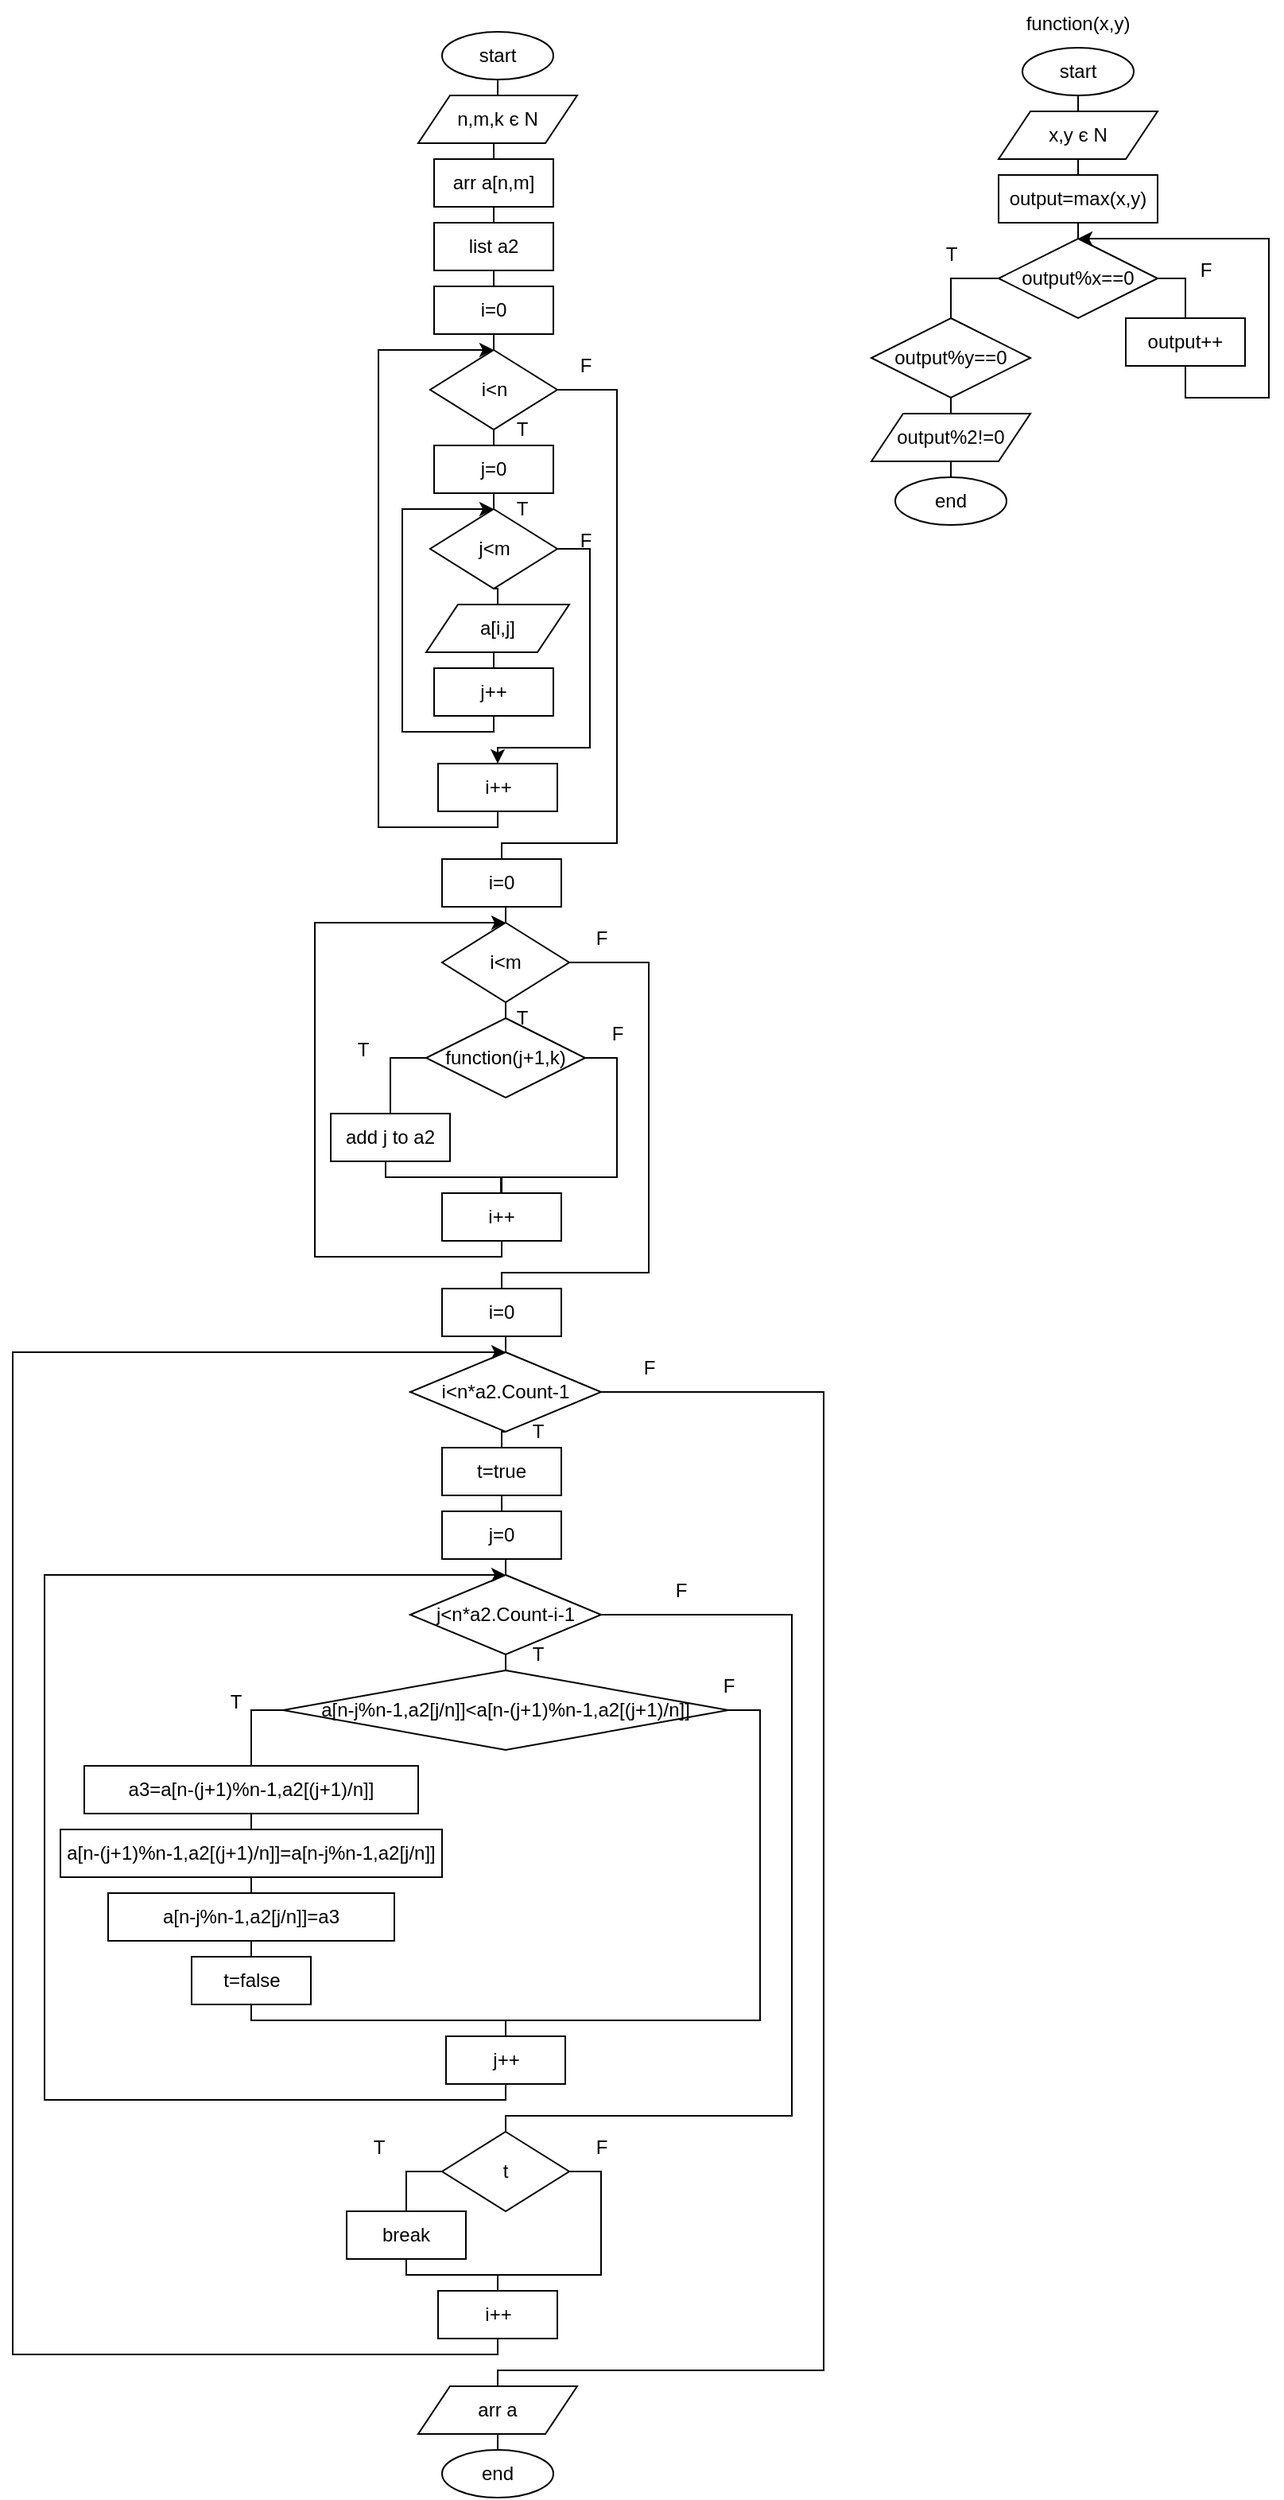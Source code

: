 <mxfile version="15.9.1"><diagram id="kc30q-8rPsGW13RaTmUt" name="Page-1"><mxGraphModel dx="1517" dy="408" grid="1" gridSize="10" guides="1" tooltips="1" connect="1" arrows="1" fold="1" page="1" pageScale="1" pageWidth="827" pageHeight="1169" math="0" shadow="0"><root><mxCell id="0"/><mxCell id="1" parent="0"/><mxCell id="_CkCkjGDLG_kZCANL_rl-5" style="edgeStyle=orthogonalEdgeStyle;rounded=0;orthogonalLoop=1;jettySize=auto;html=1;exitX=0.5;exitY=1;exitDx=0;exitDy=0;entryX=0.5;entryY=0;entryDx=0;entryDy=0;endArrow=none;endFill=0;" edge="1" parent="1" source="_CkCkjGDLG_kZCANL_rl-1" target="_CkCkjGDLG_kZCANL_rl-4"><mxGeometry relative="1" as="geometry"/></mxCell><mxCell id="_CkCkjGDLG_kZCANL_rl-1" value="start" style="ellipse;whiteSpace=wrap;html=1;" vertex="1" parent="1"><mxGeometry x="200" y="20" width="70" height="30" as="geometry"/></mxCell><mxCell id="_CkCkjGDLG_kZCANL_rl-8" style="edgeStyle=orthogonalEdgeStyle;rounded=0;orthogonalLoop=1;jettySize=auto;html=1;exitX=0.5;exitY=1;exitDx=0;exitDy=0;entryX=0.5;entryY=0;entryDx=0;entryDy=0;endArrow=none;endFill=0;" edge="1" parent="1" source="_CkCkjGDLG_kZCANL_rl-4" target="_CkCkjGDLG_kZCANL_rl-6"><mxGeometry relative="1" as="geometry"/></mxCell><mxCell id="_CkCkjGDLG_kZCANL_rl-4" value="n,m,k є N" style="shape=parallelogram;perimeter=parallelogramPerimeter;whiteSpace=wrap;html=1;fixedSize=1;" vertex="1" parent="1"><mxGeometry x="185" y="60" width="100" height="30" as="geometry"/></mxCell><mxCell id="_CkCkjGDLG_kZCANL_rl-9" style="edgeStyle=orthogonalEdgeStyle;rounded=0;orthogonalLoop=1;jettySize=auto;html=1;exitX=0.5;exitY=1;exitDx=0;exitDy=0;entryX=0.5;entryY=0;entryDx=0;entryDy=0;endArrow=none;endFill=0;" edge="1" parent="1" source="_CkCkjGDLG_kZCANL_rl-6" target="_CkCkjGDLG_kZCANL_rl-7"><mxGeometry relative="1" as="geometry"/></mxCell><mxCell id="_CkCkjGDLG_kZCANL_rl-6" value="arr a[n,m]" style="rounded=0;whiteSpace=wrap;html=1;" vertex="1" parent="1"><mxGeometry x="195" y="100" width="75" height="30" as="geometry"/></mxCell><mxCell id="_CkCkjGDLG_kZCANL_rl-14" style="edgeStyle=orthogonalEdgeStyle;rounded=0;orthogonalLoop=1;jettySize=auto;html=1;exitX=0.5;exitY=1;exitDx=0;exitDy=0;entryX=0.5;entryY=0;entryDx=0;entryDy=0;endArrow=none;endFill=0;" edge="1" parent="1" source="_CkCkjGDLG_kZCANL_rl-7" target="_CkCkjGDLG_kZCANL_rl-11"><mxGeometry relative="1" as="geometry"/></mxCell><mxCell id="_CkCkjGDLG_kZCANL_rl-7" value="list a2" style="rounded=0;whiteSpace=wrap;html=1;" vertex="1" parent="1"><mxGeometry x="195" y="140" width="75" height="30" as="geometry"/></mxCell><mxCell id="_CkCkjGDLG_kZCANL_rl-16" style="edgeStyle=orthogonalEdgeStyle;rounded=0;orthogonalLoop=1;jettySize=auto;html=1;exitX=0.5;exitY=1;exitDx=0;exitDy=0;entryX=0.5;entryY=0;entryDx=0;entryDy=0;endArrow=none;endFill=0;" edge="1" parent="1" source="_CkCkjGDLG_kZCANL_rl-10" target="_CkCkjGDLG_kZCANL_rl-13"><mxGeometry relative="1" as="geometry"/></mxCell><mxCell id="_CkCkjGDLG_kZCANL_rl-29" style="edgeStyle=orthogonalEdgeStyle;rounded=0;orthogonalLoop=1;jettySize=auto;html=1;exitX=1;exitY=0.5;exitDx=0;exitDy=0;entryX=0.5;entryY=0;entryDx=0;entryDy=0;endArrow=none;endFill=0;" edge="1" parent="1" source="_CkCkjGDLG_kZCANL_rl-10" target="_CkCkjGDLG_kZCANL_rl-28"><mxGeometry relative="1" as="geometry"><Array as="points"><mxPoint x="310" y="245"/><mxPoint x="310" y="530"/><mxPoint x="238" y="530"/></Array></mxGeometry></mxCell><mxCell id="_CkCkjGDLG_kZCANL_rl-10" value="i&amp;lt;n" style="rhombus;whiteSpace=wrap;html=1;" vertex="1" parent="1"><mxGeometry x="192.5" y="220" width="80" height="50" as="geometry"/></mxCell><mxCell id="_CkCkjGDLG_kZCANL_rl-15" style="edgeStyle=orthogonalEdgeStyle;rounded=0;orthogonalLoop=1;jettySize=auto;html=1;exitX=0.5;exitY=1;exitDx=0;exitDy=0;entryX=0.5;entryY=0;entryDx=0;entryDy=0;endArrow=none;endFill=0;" edge="1" parent="1" source="_CkCkjGDLG_kZCANL_rl-11" target="_CkCkjGDLG_kZCANL_rl-10"><mxGeometry relative="1" as="geometry"/></mxCell><mxCell id="_CkCkjGDLG_kZCANL_rl-11" value="i=0" style="rounded=0;whiteSpace=wrap;html=1;" vertex="1" parent="1"><mxGeometry x="195" y="180" width="75" height="30" as="geometry"/></mxCell><mxCell id="_CkCkjGDLG_kZCANL_rl-19" style="edgeStyle=orthogonalEdgeStyle;rounded=0;orthogonalLoop=1;jettySize=auto;html=1;exitX=0.5;exitY=1;exitDx=0;exitDy=0;entryX=0.5;entryY=0;entryDx=0;entryDy=0;endArrow=none;endFill=0;" edge="1" parent="1" source="_CkCkjGDLG_kZCANL_rl-12" target="_CkCkjGDLG_kZCANL_rl-18"><mxGeometry relative="1" as="geometry"/></mxCell><mxCell id="_CkCkjGDLG_kZCANL_rl-25" style="edgeStyle=orthogonalEdgeStyle;rounded=0;orthogonalLoop=1;jettySize=auto;html=1;exitX=1;exitY=0.5;exitDx=0;exitDy=0;entryX=0.5;entryY=0;entryDx=0;entryDy=0;endArrow=classic;endFill=1;" edge="1" parent="1" source="_CkCkjGDLG_kZCANL_rl-12" target="_CkCkjGDLG_kZCANL_rl-24"><mxGeometry relative="1" as="geometry"><Array as="points"><mxPoint x="293" y="345"/><mxPoint x="293" y="470"/><mxPoint x="235" y="470"/></Array></mxGeometry></mxCell><mxCell id="_CkCkjGDLG_kZCANL_rl-12" value="j&amp;lt;m" style="rhombus;whiteSpace=wrap;html=1;" vertex="1" parent="1"><mxGeometry x="192.5" y="320" width="80" height="50" as="geometry"/></mxCell><mxCell id="_CkCkjGDLG_kZCANL_rl-17" style="edgeStyle=orthogonalEdgeStyle;rounded=0;orthogonalLoop=1;jettySize=auto;html=1;exitX=0.5;exitY=1;exitDx=0;exitDy=0;entryX=0.5;entryY=0;entryDx=0;entryDy=0;endArrow=none;endFill=0;" edge="1" parent="1" source="_CkCkjGDLG_kZCANL_rl-13" target="_CkCkjGDLG_kZCANL_rl-12"><mxGeometry relative="1" as="geometry"/></mxCell><mxCell id="_CkCkjGDLG_kZCANL_rl-13" value="j=0" style="rounded=0;whiteSpace=wrap;html=1;" vertex="1" parent="1"><mxGeometry x="195" y="280" width="75" height="30" as="geometry"/></mxCell><mxCell id="_CkCkjGDLG_kZCANL_rl-21" style="edgeStyle=orthogonalEdgeStyle;rounded=0;orthogonalLoop=1;jettySize=auto;html=1;exitX=0.5;exitY=1;exitDx=0;exitDy=0;entryX=0.5;entryY=0;entryDx=0;entryDy=0;endArrow=none;endFill=0;" edge="1" parent="1" source="_CkCkjGDLG_kZCANL_rl-18" target="_CkCkjGDLG_kZCANL_rl-20"><mxGeometry relative="1" as="geometry"/></mxCell><mxCell id="_CkCkjGDLG_kZCANL_rl-18" value="a[i,j]" style="shape=parallelogram;perimeter=parallelogramPerimeter;whiteSpace=wrap;html=1;fixedSize=1;" vertex="1" parent="1"><mxGeometry x="190" y="380" width="90" height="30" as="geometry"/></mxCell><mxCell id="_CkCkjGDLG_kZCANL_rl-23" style="edgeStyle=orthogonalEdgeStyle;rounded=0;orthogonalLoop=1;jettySize=auto;html=1;exitX=0.5;exitY=1;exitDx=0;exitDy=0;entryX=0.5;entryY=0;entryDx=0;entryDy=0;endArrow=classic;endFill=1;" edge="1" parent="1" source="_CkCkjGDLG_kZCANL_rl-20" target="_CkCkjGDLG_kZCANL_rl-12"><mxGeometry relative="1" as="geometry"><Array as="points"><mxPoint x="233" y="460"/><mxPoint x="175" y="460"/><mxPoint x="175" y="320"/></Array></mxGeometry></mxCell><mxCell id="_CkCkjGDLG_kZCANL_rl-20" value="j++" style="rounded=0;whiteSpace=wrap;html=1;" vertex="1" parent="1"><mxGeometry x="195" y="420" width="75" height="30" as="geometry"/></mxCell><mxCell id="_CkCkjGDLG_kZCANL_rl-26" style="edgeStyle=orthogonalEdgeStyle;rounded=0;orthogonalLoop=1;jettySize=auto;html=1;exitX=0.5;exitY=1;exitDx=0;exitDy=0;entryX=0.5;entryY=0;entryDx=0;entryDy=0;endArrow=classic;endFill=1;" edge="1" parent="1" source="_CkCkjGDLG_kZCANL_rl-24" target="_CkCkjGDLG_kZCANL_rl-10"><mxGeometry relative="1" as="geometry"><Array as="points"><mxPoint x="235" y="520"/><mxPoint x="160" y="520"/><mxPoint x="160" y="220"/></Array></mxGeometry></mxCell><mxCell id="_CkCkjGDLG_kZCANL_rl-24" value="i++" style="rounded=0;whiteSpace=wrap;html=1;" vertex="1" parent="1"><mxGeometry x="197.5" y="480" width="75" height="30" as="geometry"/></mxCell><mxCell id="_CkCkjGDLG_kZCANL_rl-36" style="edgeStyle=orthogonalEdgeStyle;rounded=0;orthogonalLoop=1;jettySize=auto;html=1;exitX=0.5;exitY=1;exitDx=0;exitDy=0;entryX=0.5;entryY=0;entryDx=0;entryDy=0;endArrow=none;endFill=0;" edge="1" parent="1" source="_CkCkjGDLG_kZCANL_rl-27" target="_CkCkjGDLG_kZCANL_rl-31"><mxGeometry relative="1" as="geometry"/></mxCell><mxCell id="_CkCkjGDLG_kZCANL_rl-41" style="edgeStyle=orthogonalEdgeStyle;rounded=0;orthogonalLoop=1;jettySize=auto;html=1;exitX=1;exitY=0.5;exitDx=0;exitDy=0;entryX=0.5;entryY=0;entryDx=0;entryDy=0;endArrow=none;endFill=0;" edge="1" parent="1" source="_CkCkjGDLG_kZCANL_rl-27" target="_CkCkjGDLG_kZCANL_rl-35"><mxGeometry relative="1" as="geometry"><Array as="points"><mxPoint x="330" y="605"/><mxPoint x="330" y="800"/><mxPoint x="238" y="800"/></Array></mxGeometry></mxCell><mxCell id="_CkCkjGDLG_kZCANL_rl-27" value="i&amp;lt;m" style="rhombus;whiteSpace=wrap;html=1;" vertex="1" parent="1"><mxGeometry x="200" y="580" width="80" height="50" as="geometry"/></mxCell><mxCell id="_CkCkjGDLG_kZCANL_rl-30" style="edgeStyle=orthogonalEdgeStyle;rounded=0;orthogonalLoop=1;jettySize=auto;html=1;exitX=0.5;exitY=1;exitDx=0;exitDy=0;entryX=0.5;entryY=0;entryDx=0;entryDy=0;endArrow=none;endFill=0;" edge="1" parent="1" source="_CkCkjGDLG_kZCANL_rl-28" target="_CkCkjGDLG_kZCANL_rl-27"><mxGeometry relative="1" as="geometry"/></mxCell><mxCell id="_CkCkjGDLG_kZCANL_rl-28" value="i=0" style="rounded=0;whiteSpace=wrap;html=1;" vertex="1" parent="1"><mxGeometry x="200" y="540" width="75" height="30" as="geometry"/></mxCell><mxCell id="_CkCkjGDLG_kZCANL_rl-37" style="edgeStyle=orthogonalEdgeStyle;rounded=0;orthogonalLoop=1;jettySize=auto;html=1;exitX=0;exitY=0.5;exitDx=0;exitDy=0;entryX=0.5;entryY=0;entryDx=0;entryDy=0;endArrow=none;endFill=0;" edge="1" parent="1" source="_CkCkjGDLG_kZCANL_rl-31" target="_CkCkjGDLG_kZCANL_rl-32"><mxGeometry relative="1" as="geometry"/></mxCell><mxCell id="_CkCkjGDLG_kZCANL_rl-38" style="edgeStyle=orthogonalEdgeStyle;rounded=0;orthogonalLoop=1;jettySize=auto;html=1;exitX=1;exitY=0.5;exitDx=0;exitDy=0;entryX=0.5;entryY=0;entryDx=0;entryDy=0;endArrow=none;endFill=0;" edge="1" parent="1" source="_CkCkjGDLG_kZCANL_rl-31" target="_CkCkjGDLG_kZCANL_rl-33"><mxGeometry relative="1" as="geometry"><Array as="points"><mxPoint x="310" y="665"/><mxPoint x="310" y="740"/><mxPoint x="238" y="740"/></Array></mxGeometry></mxCell><mxCell id="_CkCkjGDLG_kZCANL_rl-31" value="function(j+1,k)" style="rhombus;whiteSpace=wrap;html=1;" vertex="1" parent="1"><mxGeometry x="190" y="640" width="100" height="50" as="geometry"/></mxCell><mxCell id="_CkCkjGDLG_kZCANL_rl-39" style="edgeStyle=orthogonalEdgeStyle;rounded=0;orthogonalLoop=1;jettySize=auto;html=1;exitX=0.5;exitY=1;exitDx=0;exitDy=0;endArrow=none;endFill=0;" edge="1" parent="1"><mxGeometry relative="1" as="geometry"><mxPoint x="237" y="750" as="targetPoint"/><mxPoint x="164.5" y="730" as="sourcePoint"/><Array as="points"><mxPoint x="164" y="740"/><mxPoint x="237" y="740"/></Array></mxGeometry></mxCell><mxCell id="_CkCkjGDLG_kZCANL_rl-32" value="add j to a2" style="rounded=0;whiteSpace=wrap;html=1;" vertex="1" parent="1"><mxGeometry x="130" y="700" width="75" height="30" as="geometry"/></mxCell><mxCell id="_CkCkjGDLG_kZCANL_rl-40" style="edgeStyle=orthogonalEdgeStyle;rounded=0;orthogonalLoop=1;jettySize=auto;html=1;exitX=0.5;exitY=1;exitDx=0;exitDy=0;entryX=0.5;entryY=0;entryDx=0;entryDy=0;endArrow=classic;endFill=1;" edge="1" parent="1" source="_CkCkjGDLG_kZCANL_rl-33" target="_CkCkjGDLG_kZCANL_rl-27"><mxGeometry relative="1" as="geometry"><Array as="points"><mxPoint x="238" y="790"/><mxPoint x="120" y="790"/><mxPoint x="120" y="580"/></Array></mxGeometry></mxCell><mxCell id="_CkCkjGDLG_kZCANL_rl-33" value="i++" style="rounded=0;whiteSpace=wrap;html=1;" vertex="1" parent="1"><mxGeometry x="200" y="750" width="75" height="30" as="geometry"/></mxCell><mxCell id="_CkCkjGDLG_kZCANL_rl-44" style="edgeStyle=orthogonalEdgeStyle;rounded=0;orthogonalLoop=1;jettySize=auto;html=1;exitX=0.5;exitY=1;exitDx=0;exitDy=0;entryX=0.5;entryY=0;entryDx=0;entryDy=0;endArrow=none;endFill=0;" edge="1" parent="1" source="_CkCkjGDLG_kZCANL_rl-34" target="_CkCkjGDLG_kZCANL_rl-43"><mxGeometry relative="1" as="geometry"/></mxCell><mxCell id="_CkCkjGDLG_kZCANL_rl-34" value="i&amp;lt;n*a2.Count-1" style="rhombus;whiteSpace=wrap;html=1;" vertex="1" parent="1"><mxGeometry x="180" y="850" width="120" height="50" as="geometry"/></mxCell><mxCell id="_CkCkjGDLG_kZCANL_rl-42" style="edgeStyle=orthogonalEdgeStyle;rounded=0;orthogonalLoop=1;jettySize=auto;html=1;exitX=0.5;exitY=1;exitDx=0;exitDy=0;entryX=0.5;entryY=0;entryDx=0;entryDy=0;endArrow=none;endFill=0;" edge="1" parent="1" source="_CkCkjGDLG_kZCANL_rl-35" target="_CkCkjGDLG_kZCANL_rl-34"><mxGeometry relative="1" as="geometry"/></mxCell><mxCell id="_CkCkjGDLG_kZCANL_rl-35" value="i=0" style="rounded=0;whiteSpace=wrap;html=1;" vertex="1" parent="1"><mxGeometry x="200" y="810" width="75" height="30" as="geometry"/></mxCell><mxCell id="_CkCkjGDLG_kZCANL_rl-48" style="edgeStyle=orthogonalEdgeStyle;rounded=0;orthogonalLoop=1;jettySize=auto;html=1;exitX=0.5;exitY=1;exitDx=0;exitDy=0;entryX=0.5;entryY=0;entryDx=0;entryDy=0;endArrow=none;endFill=0;" edge="1" parent="1" source="_CkCkjGDLG_kZCANL_rl-43" target="_CkCkjGDLG_kZCANL_rl-46"><mxGeometry relative="1" as="geometry"/></mxCell><mxCell id="_CkCkjGDLG_kZCANL_rl-43" value="t=true" style="rounded=0;whiteSpace=wrap;html=1;" vertex="1" parent="1"><mxGeometry x="200" y="910" width="75" height="30" as="geometry"/></mxCell><mxCell id="_CkCkjGDLG_kZCANL_rl-63" style="edgeStyle=orthogonalEdgeStyle;rounded=0;orthogonalLoop=1;jettySize=auto;html=1;exitX=0.5;exitY=1;exitDx=0;exitDy=0;entryX=0.5;entryY=0;entryDx=0;entryDy=0;fontColor=#000000;endArrow=none;endFill=0;" edge="1" parent="1" source="_CkCkjGDLG_kZCANL_rl-45" target="_CkCkjGDLG_kZCANL_rl-49"><mxGeometry relative="1" as="geometry"/></mxCell><mxCell id="_CkCkjGDLG_kZCANL_rl-65" style="edgeStyle=orthogonalEdgeStyle;rounded=0;orthogonalLoop=1;jettySize=auto;html=1;exitX=1;exitY=0.5;exitDx=0;exitDy=0;entryX=0.5;entryY=0;entryDx=0;entryDy=0;fontColor=#000000;endArrow=none;endFill=0;" edge="1" parent="1" source="_CkCkjGDLG_kZCANL_rl-45" target="_CkCkjGDLG_kZCANL_rl-58"><mxGeometry relative="1" as="geometry"><Array as="points"><mxPoint x="420" y="1015"/><mxPoint x="420" y="1330"/><mxPoint x="240" y="1330"/></Array></mxGeometry></mxCell><mxCell id="_CkCkjGDLG_kZCANL_rl-45" value="j&amp;lt;n*a2.Count-i-1" style="rhombus;whiteSpace=wrap;html=1;" vertex="1" parent="1"><mxGeometry x="180" y="990" width="120" height="50" as="geometry"/></mxCell><mxCell id="_CkCkjGDLG_kZCANL_rl-47" style="edgeStyle=orthogonalEdgeStyle;rounded=0;orthogonalLoop=1;jettySize=auto;html=1;exitX=0.5;exitY=1;exitDx=0;exitDy=0;entryX=0.5;entryY=0;entryDx=0;entryDy=0;endArrow=none;endFill=0;" edge="1" parent="1" source="_CkCkjGDLG_kZCANL_rl-46" target="_CkCkjGDLG_kZCANL_rl-45"><mxGeometry relative="1" as="geometry"/></mxCell><mxCell id="_CkCkjGDLG_kZCANL_rl-46" value="j=0" style="rounded=0;whiteSpace=wrap;html=1;" vertex="1" parent="1"><mxGeometry x="200" y="950" width="75" height="30" as="geometry"/></mxCell><mxCell id="_CkCkjGDLG_kZCANL_rl-51" style="edgeStyle=orthogonalEdgeStyle;rounded=0;orthogonalLoop=1;jettySize=auto;html=1;exitX=0;exitY=0.5;exitDx=0;exitDy=0;entryX=0.5;entryY=0;entryDx=0;entryDy=0;fontColor=#000000;endArrow=none;endFill=0;" edge="1" parent="1" source="_CkCkjGDLG_kZCANL_rl-49" target="_CkCkjGDLG_kZCANL_rl-50"><mxGeometry relative="1" as="geometry"/></mxCell><mxCell id="_CkCkjGDLG_kZCANL_rl-61" style="edgeStyle=orthogonalEdgeStyle;rounded=0;orthogonalLoop=1;jettySize=auto;html=1;exitX=1;exitY=0.5;exitDx=0;exitDy=0;fontColor=#000000;endArrow=none;endFill=0;" edge="1" parent="1" source="_CkCkjGDLG_kZCANL_rl-49"><mxGeometry relative="1" as="geometry"><mxPoint x="240.0" y="1270" as="targetPoint"/><Array as="points"><mxPoint x="400" y="1075"/><mxPoint x="400" y="1270"/></Array></mxGeometry></mxCell><mxCell id="_CkCkjGDLG_kZCANL_rl-49" value="a[n-j%n-&lt;span style=&quot;font-weight: normal ; font-style: normal ; text-decoration: none&quot;&gt;1&lt;/span&gt;,a2[j/n]]&amp;lt;a[n-(j+&lt;span style=&quot;font-weight: normal ; font-style: normal ; text-decoration: none&quot;&gt;1&lt;/span&gt;)%n-&lt;span style=&quot;font-weight: normal ; font-style: normal ; text-decoration: none&quot;&gt;1&lt;/span&gt;,a2[(j+&lt;span style=&quot;font-weight: normal ; font-style: normal ; text-decoration: none&quot;&gt;1&lt;/span&gt;)/n]]&lt;br&gt;" style="rhombus;whiteSpace=wrap;html=1;align=center;" vertex="1" parent="1"><mxGeometry x="100" y="1050" width="280" height="50" as="geometry"/></mxCell><mxCell id="_CkCkjGDLG_kZCANL_rl-55" style="edgeStyle=orthogonalEdgeStyle;rounded=0;orthogonalLoop=1;jettySize=auto;html=1;exitX=0.5;exitY=1;exitDx=0;exitDy=0;entryX=0.5;entryY=0;entryDx=0;entryDy=0;fontColor=#000000;endArrow=none;endFill=0;" edge="1" parent="1" source="_CkCkjGDLG_kZCANL_rl-50" target="_CkCkjGDLG_kZCANL_rl-52"><mxGeometry relative="1" as="geometry"/></mxCell><mxCell id="_CkCkjGDLG_kZCANL_rl-50" value="a3=a[n-(j+1)%n-1,a2[(j+1)/n]]" style="rounded=0;whiteSpace=wrap;html=1;" vertex="1" parent="1"><mxGeometry x="-25" y="1110" width="210" height="30" as="geometry"/></mxCell><mxCell id="_CkCkjGDLG_kZCANL_rl-56" style="edgeStyle=orthogonalEdgeStyle;rounded=0;orthogonalLoop=1;jettySize=auto;html=1;exitX=0.5;exitY=1;exitDx=0;exitDy=0;entryX=0.5;entryY=0;entryDx=0;entryDy=0;fontColor=#000000;endArrow=none;endFill=0;" edge="1" parent="1" source="_CkCkjGDLG_kZCANL_rl-52" target="_CkCkjGDLG_kZCANL_rl-53"><mxGeometry relative="1" as="geometry"/></mxCell><mxCell id="_CkCkjGDLG_kZCANL_rl-52" value="a[n-(j+1)%n-1,a2[(j+1)/n]]=a[n-j%n-1,a2[j/n]]" style="rounded=0;whiteSpace=wrap;html=1;" vertex="1" parent="1"><mxGeometry x="-40" y="1150" width="240" height="30" as="geometry"/></mxCell><mxCell id="_CkCkjGDLG_kZCANL_rl-57" style="edgeStyle=orthogonalEdgeStyle;rounded=0;orthogonalLoop=1;jettySize=auto;html=1;exitX=0.5;exitY=1;exitDx=0;exitDy=0;entryX=0.5;entryY=0;entryDx=0;entryDy=0;fontColor=#000000;endArrow=none;endFill=0;" edge="1" parent="1" source="_CkCkjGDLG_kZCANL_rl-53" target="_CkCkjGDLG_kZCANL_rl-54"><mxGeometry relative="1" as="geometry"/></mxCell><mxCell id="_CkCkjGDLG_kZCANL_rl-53" value="a[n-j%n-1,a2[j/n]]=a3" style="rounded=0;whiteSpace=wrap;html=1;" vertex="1" parent="1"><mxGeometry x="-10" y="1190" width="180" height="30" as="geometry"/></mxCell><mxCell id="_CkCkjGDLG_kZCANL_rl-60" style="edgeStyle=orthogonalEdgeStyle;rounded=0;orthogonalLoop=1;jettySize=auto;html=1;exitX=0.5;exitY=1;exitDx=0;exitDy=0;entryX=0.5;entryY=0;entryDx=0;entryDy=0;fontColor=#000000;endArrow=none;endFill=0;" edge="1" parent="1" source="_CkCkjGDLG_kZCANL_rl-54" target="_CkCkjGDLG_kZCANL_rl-59"><mxGeometry relative="1" as="geometry"><Array as="points"><mxPoint x="80" y="1270"/><mxPoint x="240" y="1270"/></Array></mxGeometry></mxCell><mxCell id="_CkCkjGDLG_kZCANL_rl-54" value="t=false" style="rounded=0;whiteSpace=wrap;html=1;" vertex="1" parent="1"><mxGeometry x="42.5" y="1230" width="75" height="30" as="geometry"/></mxCell><mxCell id="_CkCkjGDLG_kZCANL_rl-67" style="edgeStyle=orthogonalEdgeStyle;rounded=0;orthogonalLoop=1;jettySize=auto;html=1;exitX=0;exitY=0.5;exitDx=0;exitDy=0;entryX=0.5;entryY=0;entryDx=0;entryDy=0;fontColor=#000000;endArrow=none;endFill=0;" edge="1" parent="1" source="_CkCkjGDLG_kZCANL_rl-58" target="_CkCkjGDLG_kZCANL_rl-66"><mxGeometry relative="1" as="geometry"/></mxCell><mxCell id="_CkCkjGDLG_kZCANL_rl-70" style="edgeStyle=orthogonalEdgeStyle;rounded=0;orthogonalLoop=1;jettySize=auto;html=1;exitX=1;exitY=0.5;exitDx=0;exitDy=0;entryX=0.5;entryY=0;entryDx=0;entryDy=0;fontColor=#000000;endArrow=none;endFill=0;" edge="1" parent="1" source="_CkCkjGDLG_kZCANL_rl-58" target="_CkCkjGDLG_kZCANL_rl-68"><mxGeometry relative="1" as="geometry"><Array as="points"><mxPoint x="300" y="1365"/><mxPoint x="300" y="1430"/><mxPoint x="235" y="1430"/></Array></mxGeometry></mxCell><mxCell id="_CkCkjGDLG_kZCANL_rl-58" value="t" style="rhombus;whiteSpace=wrap;html=1;" vertex="1" parent="1"><mxGeometry x="200" y="1340" width="80" height="50" as="geometry"/></mxCell><mxCell id="_CkCkjGDLG_kZCANL_rl-64" style="edgeStyle=orthogonalEdgeStyle;rounded=0;orthogonalLoop=1;jettySize=auto;html=1;exitX=0.5;exitY=1;exitDx=0;exitDy=0;entryX=0.5;entryY=0;entryDx=0;entryDy=0;fontColor=#000000;endArrow=classic;endFill=1;" edge="1" parent="1" source="_CkCkjGDLG_kZCANL_rl-59" target="_CkCkjGDLG_kZCANL_rl-45"><mxGeometry relative="1" as="geometry"><Array as="points"><mxPoint x="240" y="1320"/><mxPoint x="-50" y="1320"/><mxPoint x="-50" y="990"/></Array></mxGeometry></mxCell><mxCell id="_CkCkjGDLG_kZCANL_rl-59" value="j++" style="rounded=0;whiteSpace=wrap;html=1;" vertex="1" parent="1"><mxGeometry x="202.5" y="1280" width="75" height="30" as="geometry"/></mxCell><mxCell id="_CkCkjGDLG_kZCANL_rl-69" style="edgeStyle=orthogonalEdgeStyle;rounded=0;orthogonalLoop=1;jettySize=auto;html=1;exitX=0.5;exitY=1;exitDx=0;exitDy=0;entryX=0.5;entryY=0;entryDx=0;entryDy=0;fontColor=#000000;endArrow=none;endFill=0;" edge="1" parent="1" source="_CkCkjGDLG_kZCANL_rl-66" target="_CkCkjGDLG_kZCANL_rl-68"><mxGeometry relative="1" as="geometry"><Array as="points"><mxPoint x="178" y="1430"/><mxPoint x="235" y="1430"/></Array></mxGeometry></mxCell><mxCell id="_CkCkjGDLG_kZCANL_rl-66" value="break" style="rounded=0;whiteSpace=wrap;html=1;" vertex="1" parent="1"><mxGeometry x="140" y="1390" width="75" height="30" as="geometry"/></mxCell><mxCell id="_CkCkjGDLG_kZCANL_rl-71" style="edgeStyle=orthogonalEdgeStyle;rounded=0;orthogonalLoop=1;jettySize=auto;html=1;exitX=0.5;exitY=1;exitDx=0;exitDy=0;entryX=0.5;entryY=0;entryDx=0;entryDy=0;fontColor=#000000;endArrow=classic;endFill=1;" edge="1" parent="1" source="_CkCkjGDLG_kZCANL_rl-68" target="_CkCkjGDLG_kZCANL_rl-34"><mxGeometry relative="1" as="geometry"><Array as="points"><mxPoint x="235" y="1480"/><mxPoint x="-70" y="1480"/><mxPoint x="-70" y="850"/></Array></mxGeometry></mxCell><mxCell id="_CkCkjGDLG_kZCANL_rl-68" value="i++" style="rounded=0;whiteSpace=wrap;html=1;" vertex="1" parent="1"><mxGeometry x="197.5" y="1440" width="75" height="30" as="geometry"/></mxCell><mxCell id="_CkCkjGDLG_kZCANL_rl-73" style="edgeStyle=orthogonalEdgeStyle;rounded=0;orthogonalLoop=1;jettySize=auto;html=1;exitX=0.5;exitY=0;exitDx=0;exitDy=0;entryX=1;entryY=0.5;entryDx=0;entryDy=0;fontColor=#000000;endArrow=none;endFill=0;" edge="1" parent="1" source="_CkCkjGDLG_kZCANL_rl-72" target="_CkCkjGDLG_kZCANL_rl-34"><mxGeometry relative="1" as="geometry"><Array as="points"><mxPoint x="235" y="1490"/><mxPoint x="440" y="1490"/><mxPoint x="440" y="875"/></Array></mxGeometry></mxCell><mxCell id="_CkCkjGDLG_kZCANL_rl-75" style="edgeStyle=orthogonalEdgeStyle;rounded=0;orthogonalLoop=1;jettySize=auto;html=1;exitX=0.5;exitY=1;exitDx=0;exitDy=0;entryX=0.5;entryY=0;entryDx=0;entryDy=0;fontColor=#000000;endArrow=none;endFill=0;" edge="1" parent="1" source="_CkCkjGDLG_kZCANL_rl-72" target="_CkCkjGDLG_kZCANL_rl-74"><mxGeometry relative="1" as="geometry"/></mxCell><mxCell id="_CkCkjGDLG_kZCANL_rl-72" value="arr a" style="shape=parallelogram;perimeter=parallelogramPerimeter;whiteSpace=wrap;html=1;fixedSize=1;fontColor=#000000;" vertex="1" parent="1"><mxGeometry x="185" y="1500" width="100" height="30" as="geometry"/></mxCell><mxCell id="_CkCkjGDLG_kZCANL_rl-74" value="end" style="ellipse;whiteSpace=wrap;html=1;" vertex="1" parent="1"><mxGeometry x="200" y="1540" width="70" height="30" as="geometry"/></mxCell><mxCell id="_CkCkjGDLG_kZCANL_rl-88" style="edgeStyle=orthogonalEdgeStyle;rounded=0;orthogonalLoop=1;jettySize=auto;html=1;exitX=0.5;exitY=1;exitDx=0;exitDy=0;entryX=0.5;entryY=0;entryDx=0;entryDy=0;fontColor=#000000;endArrow=none;endFill=0;" edge="1" parent="1" source="_CkCkjGDLG_kZCANL_rl-78" target="_CkCkjGDLG_kZCANL_rl-87"><mxGeometry relative="1" as="geometry"/></mxCell><mxCell id="_CkCkjGDLG_kZCANL_rl-78" value="start" style="ellipse;whiteSpace=wrap;html=1;" vertex="1" parent="1"><mxGeometry x="565" y="30" width="70" height="30" as="geometry"/></mxCell><mxCell id="_CkCkjGDLG_kZCANL_rl-79" value="function(x,y)" style="text;html=1;strokeColor=none;fillColor=none;align=center;verticalAlign=middle;whiteSpace=wrap;rounded=0;fontColor=#000000;" vertex="1" parent="1"><mxGeometry x="570" width="60" height="30" as="geometry"/></mxCell><mxCell id="_CkCkjGDLG_kZCANL_rl-83" style="edgeStyle=orthogonalEdgeStyle;rounded=0;orthogonalLoop=1;jettySize=auto;html=1;exitX=0.5;exitY=1;exitDx=0;exitDy=0;entryX=0.5;entryY=0;entryDx=0;entryDy=0;fontColor=#000000;endArrow=none;endFill=0;" edge="1" parent="1" source="_CkCkjGDLG_kZCANL_rl-80" target="_CkCkjGDLG_kZCANL_rl-82"><mxGeometry relative="1" as="geometry"/></mxCell><mxCell id="_CkCkjGDLG_kZCANL_rl-80" value="output=max(x,y)" style="rounded=0;whiteSpace=wrap;html=1;" vertex="1" parent="1"><mxGeometry x="550" y="110" width="100" height="30" as="geometry"/></mxCell><mxCell id="_CkCkjGDLG_kZCANL_rl-85" style="edgeStyle=orthogonalEdgeStyle;rounded=0;orthogonalLoop=1;jettySize=auto;html=1;exitX=0;exitY=0.5;exitDx=0;exitDy=0;entryX=0.5;entryY=0;entryDx=0;entryDy=0;fontColor=#000000;endArrow=none;endFill=0;" edge="1" parent="1" source="_CkCkjGDLG_kZCANL_rl-82" target="_CkCkjGDLG_kZCANL_rl-84"><mxGeometry relative="1" as="geometry"/></mxCell><mxCell id="_CkCkjGDLG_kZCANL_rl-96" style="edgeStyle=orthogonalEdgeStyle;rounded=0;orthogonalLoop=1;jettySize=auto;html=1;exitX=1;exitY=0.5;exitDx=0;exitDy=0;entryX=0.5;entryY=0;entryDx=0;entryDy=0;fontColor=#000000;endArrow=none;endFill=0;" edge="1" parent="1" source="_CkCkjGDLG_kZCANL_rl-82" target="_CkCkjGDLG_kZCANL_rl-92"><mxGeometry relative="1" as="geometry"/></mxCell><mxCell id="_CkCkjGDLG_kZCANL_rl-82" value="output%x==0" style="rhombus;whiteSpace=wrap;html=1;" vertex="1" parent="1"><mxGeometry x="550" y="150" width="100" height="50" as="geometry"/></mxCell><mxCell id="_CkCkjGDLG_kZCANL_rl-91" style="edgeStyle=orthogonalEdgeStyle;rounded=0;orthogonalLoop=1;jettySize=auto;html=1;exitX=0.5;exitY=1;exitDx=0;exitDy=0;entryX=0.5;entryY=0;entryDx=0;entryDy=0;fontColor=#000000;endArrow=none;endFill=0;" edge="1" parent="1" source="_CkCkjGDLG_kZCANL_rl-84" target="_CkCkjGDLG_kZCANL_rl-90"><mxGeometry relative="1" as="geometry"/></mxCell><mxCell id="_CkCkjGDLG_kZCANL_rl-84" value="output%y==0" style="rhombus;whiteSpace=wrap;html=1;" vertex="1" parent="1"><mxGeometry x="470" y="200" width="100" height="50" as="geometry"/></mxCell><mxCell id="_CkCkjGDLG_kZCANL_rl-89" style="edgeStyle=orthogonalEdgeStyle;rounded=0;orthogonalLoop=1;jettySize=auto;html=1;exitX=0.5;exitY=1;exitDx=0;exitDy=0;entryX=0.5;entryY=0;entryDx=0;entryDy=0;fontColor=#000000;endArrow=none;endFill=0;" edge="1" parent="1" source="_CkCkjGDLG_kZCANL_rl-87" target="_CkCkjGDLG_kZCANL_rl-80"><mxGeometry relative="1" as="geometry"/></mxCell><mxCell id="_CkCkjGDLG_kZCANL_rl-87" value="x,y є N" style="shape=parallelogram;perimeter=parallelogramPerimeter;whiteSpace=wrap;html=1;fixedSize=1;" vertex="1" parent="1"><mxGeometry x="550" y="70" width="100" height="30" as="geometry"/></mxCell><mxCell id="_CkCkjGDLG_kZCANL_rl-99" style="edgeStyle=orthogonalEdgeStyle;rounded=0;orthogonalLoop=1;jettySize=auto;html=1;exitX=0.5;exitY=1;exitDx=0;exitDy=0;entryX=0.5;entryY=0;entryDx=0;entryDy=0;fontColor=#000000;endArrow=none;endFill=0;" edge="1" parent="1" source="_CkCkjGDLG_kZCANL_rl-90" target="_CkCkjGDLG_kZCANL_rl-98"><mxGeometry relative="1" as="geometry"/></mxCell><mxCell id="_CkCkjGDLG_kZCANL_rl-90" value="output%2!=0" style="shape=parallelogram;perimeter=parallelogramPerimeter;whiteSpace=wrap;html=1;fixedSize=1;" vertex="1" parent="1"><mxGeometry x="470" y="260" width="100" height="30" as="geometry"/></mxCell><mxCell id="_CkCkjGDLG_kZCANL_rl-97" style="edgeStyle=orthogonalEdgeStyle;rounded=0;orthogonalLoop=1;jettySize=auto;html=1;exitX=0.5;exitY=1;exitDx=0;exitDy=0;entryX=0.5;entryY=0;entryDx=0;entryDy=0;fontColor=#000000;endArrow=classic;endFill=1;" edge="1" parent="1" source="_CkCkjGDLG_kZCANL_rl-92" target="_CkCkjGDLG_kZCANL_rl-82"><mxGeometry relative="1" as="geometry"><Array as="points"><mxPoint x="668" y="250"/><mxPoint x="720" y="250"/><mxPoint x="720" y="150"/></Array></mxGeometry></mxCell><mxCell id="_CkCkjGDLG_kZCANL_rl-92" value="output++" style="rounded=0;whiteSpace=wrap;html=1;" vertex="1" parent="1"><mxGeometry x="630" y="200" width="75" height="30" as="geometry"/></mxCell><mxCell id="_CkCkjGDLG_kZCANL_rl-98" value="end" style="ellipse;whiteSpace=wrap;html=1;" vertex="1" parent="1"><mxGeometry x="485" y="300" width="70" height="30" as="geometry"/></mxCell><mxCell id="_CkCkjGDLG_kZCANL_rl-100" value="T" style="text;html=1;align=center;verticalAlign=middle;resizable=0;points=[];autosize=1;strokeColor=none;fillColor=none;fontColor=#000000;" vertex="1" parent="1"><mxGeometry x="240" y="260" width="20" height="20" as="geometry"/></mxCell><mxCell id="_CkCkjGDLG_kZCANL_rl-101" value="F" style="text;html=1;align=center;verticalAlign=middle;resizable=0;points=[];autosize=1;strokeColor=none;fillColor=none;fontColor=#000000;" vertex="1" parent="1"><mxGeometry x="280" y="220" width="20" height="20" as="geometry"/></mxCell><mxCell id="_CkCkjGDLG_kZCANL_rl-102" value="T" style="text;html=1;align=center;verticalAlign=middle;resizable=0;points=[];autosize=1;strokeColor=none;fillColor=none;fontColor=#000000;" vertex="1" parent="1"><mxGeometry x="240" y="310" width="20" height="20" as="geometry"/></mxCell><mxCell id="_CkCkjGDLG_kZCANL_rl-103" value="F" style="text;html=1;align=center;verticalAlign=middle;resizable=0;points=[];autosize=1;strokeColor=none;fillColor=none;fontColor=#000000;" vertex="1" parent="1"><mxGeometry x="280" y="330" width="20" height="20" as="geometry"/></mxCell><mxCell id="_CkCkjGDLG_kZCANL_rl-104" value="T" style="text;html=1;align=center;verticalAlign=middle;resizable=0;points=[];autosize=1;strokeColor=none;fillColor=none;fontColor=#000000;" vertex="1" parent="1"><mxGeometry x="240" y="630" width="20" height="20" as="geometry"/></mxCell><mxCell id="_CkCkjGDLG_kZCANL_rl-105" value="F" style="text;html=1;align=center;verticalAlign=middle;resizable=0;points=[];autosize=1;strokeColor=none;fillColor=none;fontColor=#000000;" vertex="1" parent="1"><mxGeometry x="290" y="580" width="20" height="20" as="geometry"/></mxCell><mxCell id="_CkCkjGDLG_kZCANL_rl-106" value="T" style="text;html=1;align=center;verticalAlign=middle;resizable=0;points=[];autosize=1;strokeColor=none;fillColor=none;fontColor=#000000;" vertex="1" parent="1"><mxGeometry x="140" y="650" width="20" height="20" as="geometry"/></mxCell><mxCell id="_CkCkjGDLG_kZCANL_rl-107" value="F" style="text;html=1;align=center;verticalAlign=middle;resizable=0;points=[];autosize=1;strokeColor=none;fillColor=none;fontColor=#000000;" vertex="1" parent="1"><mxGeometry x="300" y="640" width="20" height="20" as="geometry"/></mxCell><mxCell id="_CkCkjGDLG_kZCANL_rl-108" value="T" style="text;html=1;align=center;verticalAlign=middle;resizable=0;points=[];autosize=1;strokeColor=none;fillColor=none;fontColor=#000000;" vertex="1" parent="1"><mxGeometry x="250" y="890" width="20" height="20" as="geometry"/></mxCell><mxCell id="_CkCkjGDLG_kZCANL_rl-109" value="F" style="text;html=1;align=center;verticalAlign=middle;resizable=0;points=[];autosize=1;strokeColor=none;fillColor=none;fontColor=#000000;" vertex="1" parent="1"><mxGeometry x="320" y="850" width="20" height="20" as="geometry"/></mxCell><mxCell id="_CkCkjGDLG_kZCANL_rl-110" value="T" style="text;html=1;align=center;verticalAlign=middle;resizable=0;points=[];autosize=1;strokeColor=none;fillColor=none;fontColor=#000000;" vertex="1" parent="1"><mxGeometry x="250" y="1030" width="20" height="20" as="geometry"/></mxCell><mxCell id="_CkCkjGDLG_kZCANL_rl-111" value="F" style="text;html=1;align=center;verticalAlign=middle;resizable=0;points=[];autosize=1;strokeColor=none;fillColor=none;fontColor=#000000;" vertex="1" parent="1"><mxGeometry x="340" y="990" width="20" height="20" as="geometry"/></mxCell><mxCell id="_CkCkjGDLG_kZCANL_rl-112" value="T" style="text;html=1;align=center;verticalAlign=middle;resizable=0;points=[];autosize=1;strokeColor=none;fillColor=none;fontColor=#000000;" vertex="1" parent="1"><mxGeometry x="60" y="1060" width="20" height="20" as="geometry"/></mxCell><mxCell id="_CkCkjGDLG_kZCANL_rl-113" value="F" style="text;html=1;align=center;verticalAlign=middle;resizable=0;points=[];autosize=1;strokeColor=none;fillColor=none;fontColor=#000000;" vertex="1" parent="1"><mxGeometry x="370" y="1050" width="20" height="20" as="geometry"/></mxCell><mxCell id="_CkCkjGDLG_kZCANL_rl-114" value="T" style="text;html=1;align=center;verticalAlign=middle;resizable=0;points=[];autosize=1;strokeColor=none;fillColor=none;fontColor=#000000;" vertex="1" parent="1"><mxGeometry x="150" y="1340" width="20" height="20" as="geometry"/></mxCell><mxCell id="_CkCkjGDLG_kZCANL_rl-115" value="F" style="text;html=1;align=center;verticalAlign=middle;resizable=0;points=[];autosize=1;strokeColor=none;fillColor=none;fontColor=#000000;" vertex="1" parent="1"><mxGeometry x="290" y="1340" width="20" height="20" as="geometry"/></mxCell><mxCell id="_CkCkjGDLG_kZCANL_rl-116" value="T" style="text;html=1;align=center;verticalAlign=middle;resizable=0;points=[];autosize=1;strokeColor=none;fillColor=none;fontColor=#000000;" vertex="1" parent="1"><mxGeometry x="510" y="150" width="20" height="20" as="geometry"/></mxCell><mxCell id="_CkCkjGDLG_kZCANL_rl-117" value="F" style="text;html=1;align=center;verticalAlign=middle;resizable=0;points=[];autosize=1;strokeColor=none;fillColor=none;fontColor=#000000;" vertex="1" parent="1"><mxGeometry x="670" y="160" width="20" height="20" as="geometry"/></mxCell></root></mxGraphModel></diagram></mxfile>